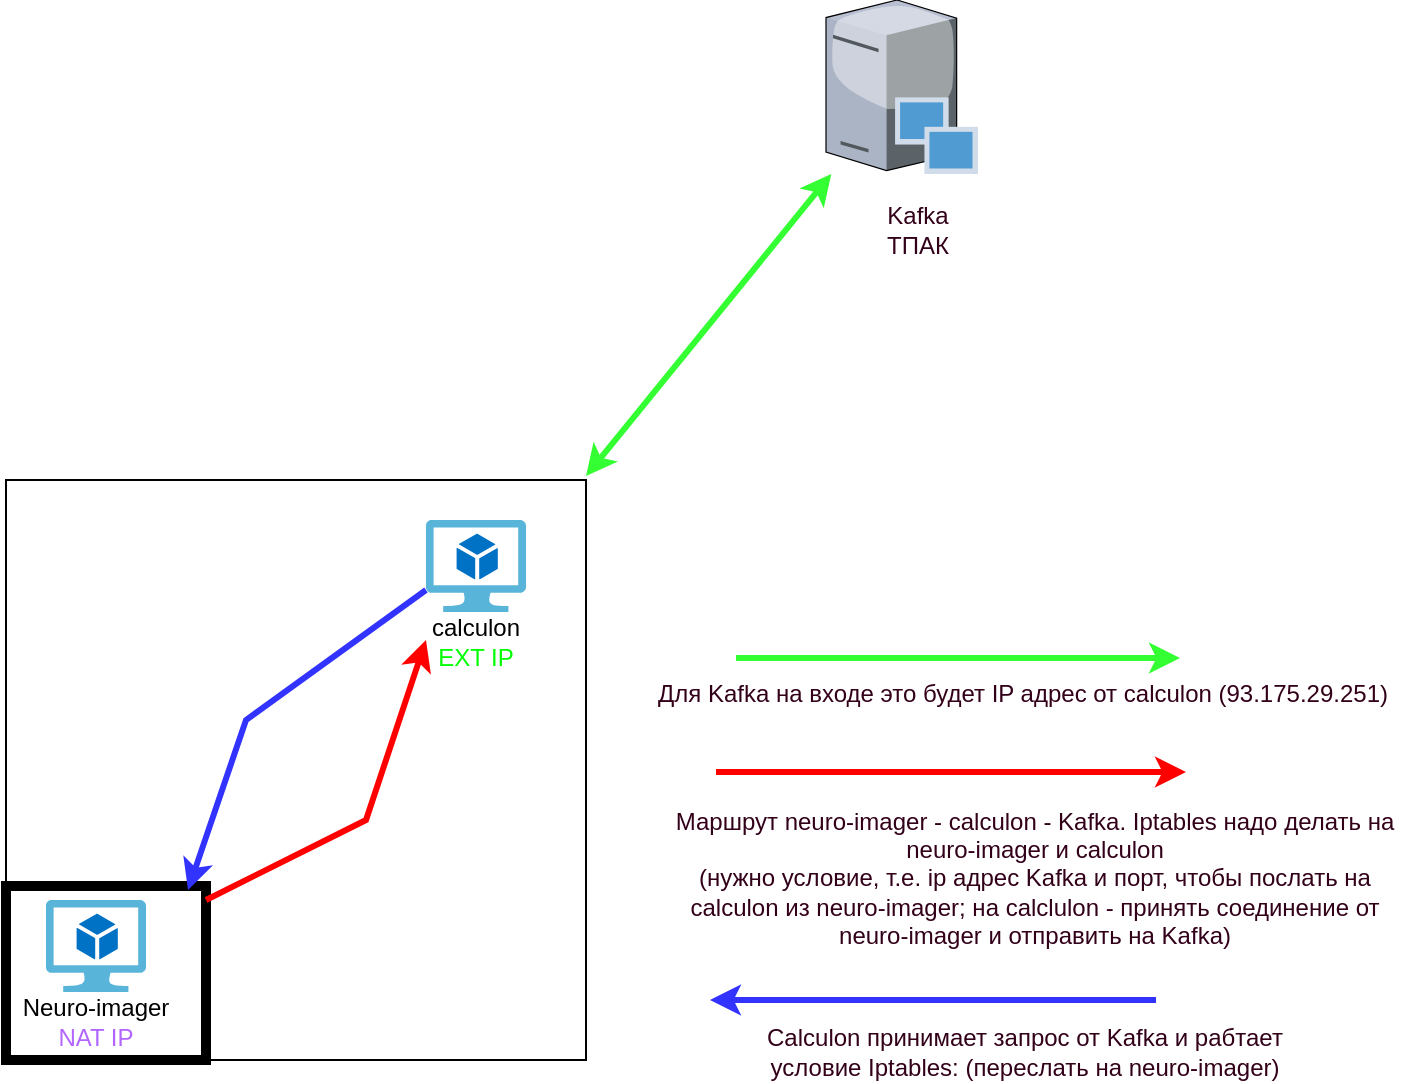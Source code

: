 <mxfile version="15.8.2" type="github">
  <diagram id="hQehfDm02qxTdgaXdd8p" name="Page-1">
    <mxGraphModel dx="1483" dy="848" grid="0" gridSize="10" guides="1" tooltips="1" connect="1" arrows="1" fold="1" page="1" pageScale="1" pageWidth="850" pageHeight="1100" math="0" shadow="0">
      <root>
        <mxCell id="0" />
        <mxCell id="1" parent="0" />
        <mxCell id="BlvFL-KuSezPHQJA_QOU-2" value="" style="verticalLabelPosition=bottom;sketch=0;aspect=fixed;html=1;verticalAlign=top;strokeColor=none;align=center;outlineConnect=0;shape=mxgraph.citrix.provisioning_server;" vertex="1" parent="1">
          <mxGeometry x="450" y="90" width="76" height="87" as="geometry" />
        </mxCell>
        <mxCell id="BlvFL-KuSezPHQJA_QOU-3" value="" style="whiteSpace=wrap;html=1;aspect=fixed;" vertex="1" parent="1">
          <mxGeometry x="40" y="330" width="290" height="290" as="geometry" />
        </mxCell>
        <mxCell id="BlvFL-KuSezPHQJA_QOU-6" value="" style="sketch=0;aspect=fixed;html=1;points=[];align=center;image;fontSize=12;image=img/lib/mscae/Virtual_Machine_2.svg;" vertex="1" parent="1">
          <mxGeometry x="250" y="350" width="50" height="46" as="geometry" />
        </mxCell>
        <mxCell id="BlvFL-KuSezPHQJA_QOU-9" value="" style="rounded=0;whiteSpace=wrap;html=1;fontColor=#B266FF;strokeWidth=5;" vertex="1" parent="1">
          <mxGeometry x="40" y="533" width="100" height="87" as="geometry" />
        </mxCell>
        <mxCell id="BlvFL-KuSezPHQJA_QOU-8" value="&lt;div&gt;calculon&lt;/div&gt;&lt;div&gt;&lt;font color=&quot;#00FF00&quot;&gt;EXT IP&lt;/font&gt;&lt;br&gt;&lt;/div&gt;" style="text;html=1;strokeColor=none;fillColor=none;align=center;verticalAlign=middle;whiteSpace=wrap;rounded=0;" vertex="1" parent="1">
          <mxGeometry x="245" y="396" width="60" height="30" as="geometry" />
        </mxCell>
        <mxCell id="BlvFL-KuSezPHQJA_QOU-5" value="" style="sketch=0;aspect=fixed;html=1;points=[];align=center;image;fontSize=12;image=img/lib/mscae/Virtual_Machine_2.svg;" vertex="1" parent="1">
          <mxGeometry x="60" y="540" width="50" height="46" as="geometry" />
        </mxCell>
        <mxCell id="BlvFL-KuSezPHQJA_QOU-7" value="&lt;div&gt;Neuro-imager&lt;/div&gt;&lt;div&gt;&lt;font color=&quot;#B266FF&quot;&gt;NAT IP&lt;/font&gt;&lt;br&gt;&lt;/div&gt;" style="text;html=1;strokeColor=none;fillColor=none;align=center;verticalAlign=middle;whiteSpace=wrap;rounded=0;" vertex="1" parent="1">
          <mxGeometry x="40" y="586" width="90" height="30" as="geometry" />
        </mxCell>
        <mxCell id="BlvFL-KuSezPHQJA_QOU-14" value="" style="endArrow=classic;html=1;rounded=0;fontColor=#B266FF;strokeColor=#FF0000;strokeWidth=3;" edge="1" parent="1">
          <mxGeometry width="50" height="50" relative="1" as="geometry">
            <mxPoint x="140" y="540" as="sourcePoint" />
            <mxPoint x="250" y="410" as="targetPoint" />
            <Array as="points">
              <mxPoint x="220" y="500" />
            </Array>
          </mxGeometry>
        </mxCell>
        <mxCell id="BlvFL-KuSezPHQJA_QOU-16" value="" style="endArrow=classic;html=1;rounded=0;fontColor=#B266FF;strokeColor=#3333FF;strokeWidth=3;exitX=0;exitY=0.761;exitDx=0;exitDy=0;exitPerimeter=0;entryX=0.91;entryY=0.023;entryDx=0;entryDy=0;entryPerimeter=0;" edge="1" parent="1" source="BlvFL-KuSezPHQJA_QOU-6" target="BlvFL-KuSezPHQJA_QOU-9">
          <mxGeometry width="50" height="50" relative="1" as="geometry">
            <mxPoint x="130" y="533" as="sourcePoint" />
            <mxPoint x="220" y="403" as="targetPoint" />
            <Array as="points">
              <mxPoint x="160" y="450" />
            </Array>
          </mxGeometry>
        </mxCell>
        <mxCell id="BlvFL-KuSezPHQJA_QOU-17" value="&lt;div&gt;&lt;font color=&quot;#33001A&quot;&gt;Kafka&lt;/font&gt;&lt;/div&gt;&lt;div&gt;&lt;font color=&quot;#33001A&quot;&gt;ТПАК&lt;br&gt;&lt;/font&gt;&lt;/div&gt;" style="text;html=1;strokeColor=none;fillColor=none;align=center;verticalAlign=middle;whiteSpace=wrap;rounded=0;fontColor=#B266FF;" vertex="1" parent="1">
          <mxGeometry x="466" y="190" width="60" height="30" as="geometry" />
        </mxCell>
        <mxCell id="BlvFL-KuSezPHQJA_QOU-19" value="" style="endArrow=classic;html=1;rounded=0;fontColor=#33001A;strokeColor=#33FF33;strokeWidth=3;" edge="1" parent="1">
          <mxGeometry width="50" height="50" relative="1" as="geometry">
            <mxPoint x="405" y="419" as="sourcePoint" />
            <mxPoint x="627" y="419" as="targetPoint" />
          </mxGeometry>
        </mxCell>
        <mxCell id="BlvFL-KuSezPHQJA_QOU-21" value="Для Kafka на входе это будет IP адрес от calculon (93.175.29.251)" style="text;html=1;strokeColor=none;fillColor=none;align=center;verticalAlign=middle;whiteSpace=wrap;rounded=0;fontColor=#33001A;" vertex="1" parent="1">
          <mxGeometry x="365" y="422" width="367" height="30" as="geometry" />
        </mxCell>
        <mxCell id="BlvFL-KuSezPHQJA_QOU-24" value="" style="endArrow=classic;html=1;rounded=0;fontColor=#B266FF;strokeColor=#FF0000;strokeWidth=3;" edge="1" parent="1">
          <mxGeometry width="50" height="50" relative="1" as="geometry">
            <mxPoint x="395" y="476" as="sourcePoint" />
            <mxPoint x="630" y="476" as="targetPoint" />
            <Array as="points" />
          </mxGeometry>
        </mxCell>
        <mxCell id="BlvFL-KuSezPHQJA_QOU-25" value="&lt;div&gt;Маршрут neuro-imager - calculon - Kafka. Iptables надо делать на neuro-imager и calculon&lt;/div&gt;&lt;div&gt;(нужно условие, т.е. ip адрес Kafka и порт, чтобы послать на calculon из neuro-imager; на calclulon - принять соединение от neuro-imager и отправить на Kafka) &lt;/div&gt;" style="text;html=1;strokeColor=none;fillColor=none;align=center;verticalAlign=middle;whiteSpace=wrap;rounded=0;fontColor=#33001A;" vertex="1" parent="1">
          <mxGeometry x="371" y="514" width="367" height="30" as="geometry" />
        </mxCell>
        <mxCell id="BlvFL-KuSezPHQJA_QOU-26" value="" style="endArrow=classic;html=1;rounded=0;fontColor=#B266FF;strokeColor=#3333FF;strokeWidth=3;" edge="1" parent="1">
          <mxGeometry width="50" height="50" relative="1" as="geometry">
            <mxPoint x="615" y="590" as="sourcePoint" />
            <mxPoint x="392" y="590" as="targetPoint" />
            <Array as="points" />
          </mxGeometry>
        </mxCell>
        <mxCell id="BlvFL-KuSezPHQJA_QOU-27" value="Calculon принимает запрос от Kafka и рабтает условие Iptables: (переслать на neuro-imager)" style="text;html=1;strokeColor=none;fillColor=none;align=center;verticalAlign=middle;whiteSpace=wrap;rounded=0;fontColor=#33001A;" vertex="1" parent="1">
          <mxGeometry x="400" y="601" width="299" height="30" as="geometry" />
        </mxCell>
        <mxCell id="BlvFL-KuSezPHQJA_QOU-28" value="" style="endArrow=classic;startArrow=classic;html=1;rounded=0;fontColor=#33001A;strokeColor=#33FF33;strokeWidth=3;" edge="1" parent="1" target="BlvFL-KuSezPHQJA_QOU-2">
          <mxGeometry width="50" height="50" relative="1" as="geometry">
            <mxPoint x="330" y="328" as="sourcePoint" />
            <mxPoint x="380" y="278" as="targetPoint" />
          </mxGeometry>
        </mxCell>
      </root>
    </mxGraphModel>
  </diagram>
</mxfile>
